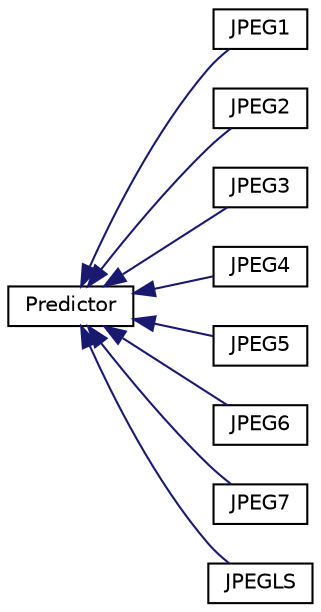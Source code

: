 digraph "Graphical Class Hierarchy"
{
  edge [fontname="Helvetica",fontsize="10",labelfontname="Helvetica",labelfontsize="10"];
  node [fontname="Helvetica",fontsize="10",shape=record];
  rankdir="LR";
  Node0 [label="Predictor",height=0.2,width=0.4,color="black", fillcolor="white", style="filled",URL="$classPredictor.html"];
  Node0 -> Node1 [dir="back",color="midnightblue",fontsize="10",style="solid",fontname="Helvetica"];
  Node1 [label="JPEG1",height=0.2,width=0.4,color="black", fillcolor="white", style="filled",URL="$classJPEG1.html"];
  Node0 -> Node2 [dir="back",color="midnightblue",fontsize="10",style="solid",fontname="Helvetica"];
  Node2 [label="JPEG2",height=0.2,width=0.4,color="black", fillcolor="white", style="filled",URL="$classJPEG2.html"];
  Node0 -> Node3 [dir="back",color="midnightblue",fontsize="10",style="solid",fontname="Helvetica"];
  Node3 [label="JPEG3",height=0.2,width=0.4,color="black", fillcolor="white", style="filled",URL="$classJPEG3.html"];
  Node0 -> Node4 [dir="back",color="midnightblue",fontsize="10",style="solid",fontname="Helvetica"];
  Node4 [label="JPEG4",height=0.2,width=0.4,color="black", fillcolor="white", style="filled",URL="$classJPEG4.html"];
  Node0 -> Node5 [dir="back",color="midnightblue",fontsize="10",style="solid",fontname="Helvetica"];
  Node5 [label="JPEG5",height=0.2,width=0.4,color="black", fillcolor="white", style="filled",URL="$classJPEG5.html"];
  Node0 -> Node6 [dir="back",color="midnightblue",fontsize="10",style="solid",fontname="Helvetica"];
  Node6 [label="JPEG6",height=0.2,width=0.4,color="black", fillcolor="white", style="filled",URL="$classJPEG6.html"];
  Node0 -> Node7 [dir="back",color="midnightblue",fontsize="10",style="solid",fontname="Helvetica"];
  Node7 [label="JPEG7",height=0.2,width=0.4,color="black", fillcolor="white", style="filled",URL="$classJPEG7.html"];
  Node0 -> Node8 [dir="back",color="midnightblue",fontsize="10",style="solid",fontname="Helvetica"];
  Node8 [label="JPEGLS",height=0.2,width=0.4,color="black", fillcolor="white", style="filled",URL="$classJPEGLS.html"];
}
